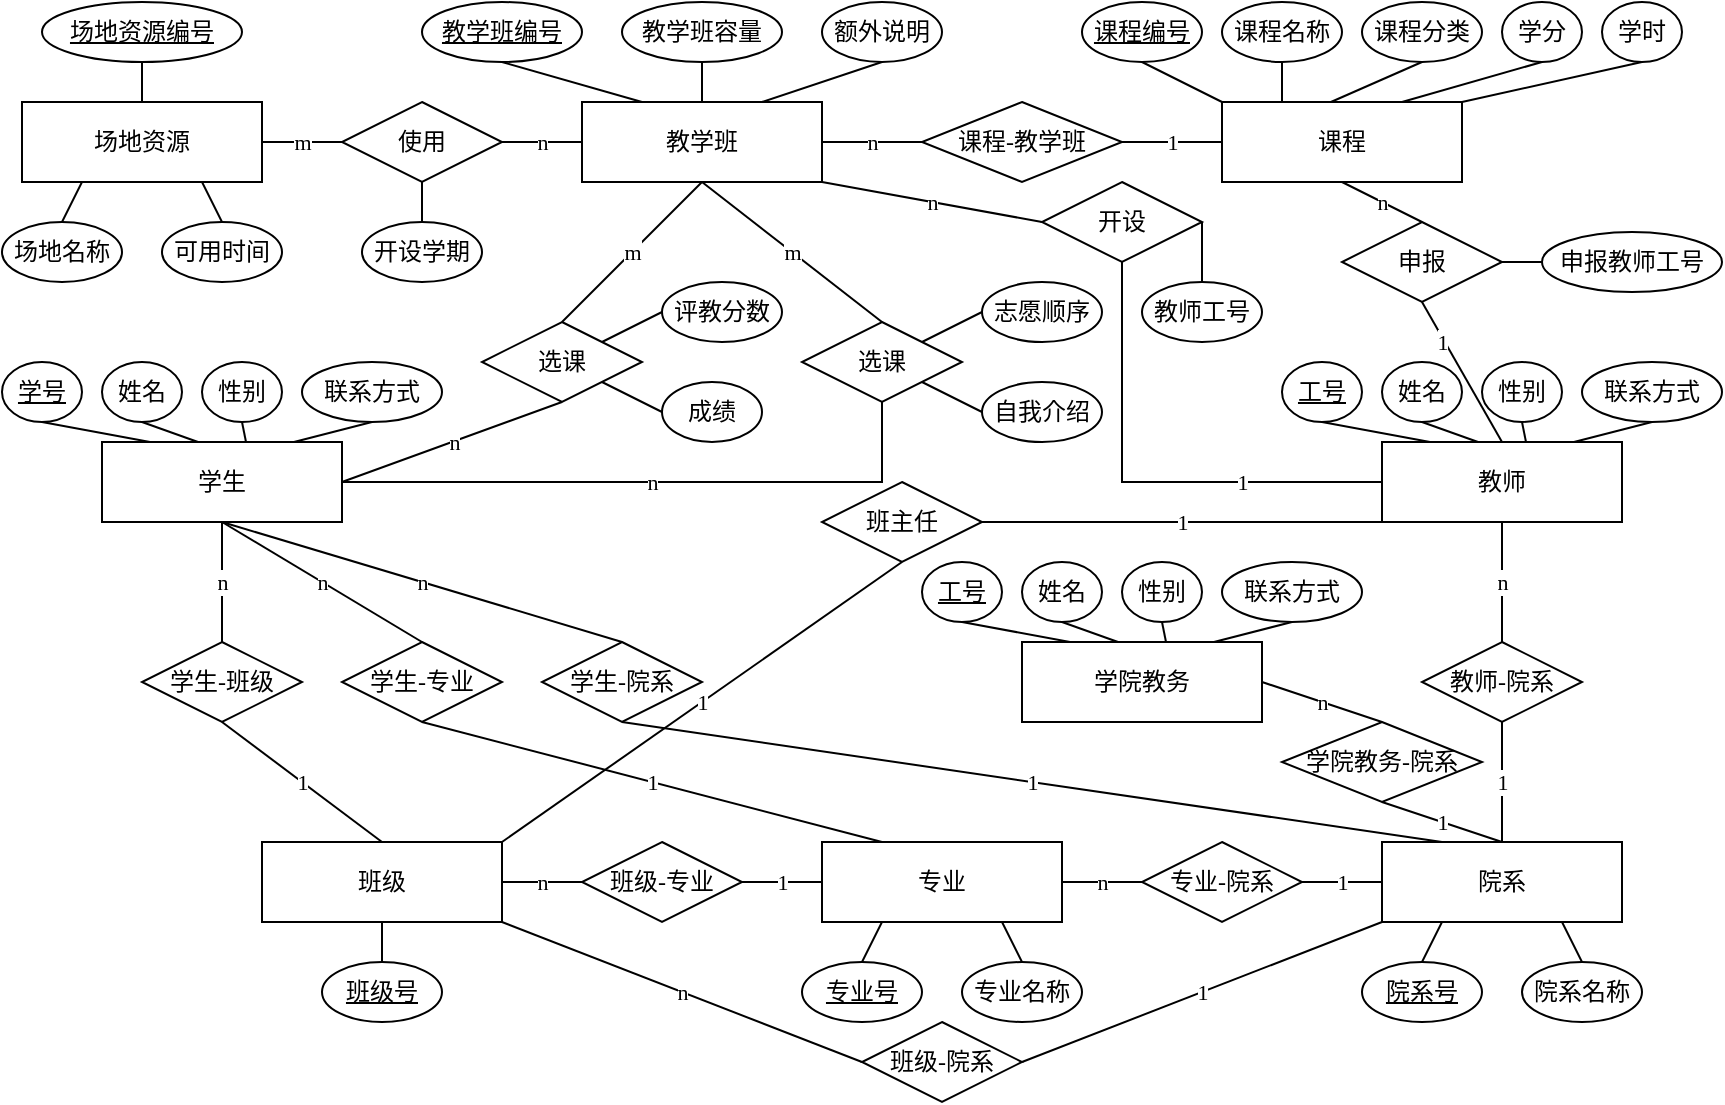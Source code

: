 <mxfile version="24.7.17">
  <diagram id="R2lEEEUBdFMjLlhIrx00" name="Page-1">
    <mxGraphModel dx="1430" dy="837" grid="1" gridSize="10" guides="1" tooltips="1" connect="1" arrows="1" fold="1" page="1" pageScale="1" pageWidth="1169" pageHeight="827" math="0" shadow="0" extFonts="Permanent Marker^https://fonts.googleapis.com/css?family=Permanent+Marker">
      <root>
        <mxCell id="0" />
        <mxCell id="1" parent="0" />
        <mxCell id="3BoCwt5KpNZVM9zIBBHS-1" value="学生" style="rounded=0;whiteSpace=wrap;html=1;fontFamily=宋体-简;" parent="1" vertex="1">
          <mxGeometry x="90" y="260" width="120" height="40" as="geometry" />
        </mxCell>
        <mxCell id="3BoCwt5KpNZVM9zIBBHS-3" value="学号" style="ellipse;whiteSpace=wrap;html=1;fontStyle=4;fontFamily=宋体-简;" parent="1" vertex="1">
          <mxGeometry x="40" y="220" width="40" height="30" as="geometry" />
        </mxCell>
        <mxCell id="3BoCwt5KpNZVM9zIBBHS-5" value="姓名" style="ellipse;whiteSpace=wrap;html=1;fontFamily=宋体-简;" parent="1" vertex="1">
          <mxGeometry x="90" y="220" width="40" height="30" as="geometry" />
        </mxCell>
        <mxCell id="3BoCwt5KpNZVM9zIBBHS-7" value="性别" style="ellipse;whiteSpace=wrap;html=1;fontFamily=宋体-简;" parent="1" vertex="1">
          <mxGeometry x="140" y="220" width="40" height="30" as="geometry" />
        </mxCell>
        <mxCell id="3BoCwt5KpNZVM9zIBBHS-8" value="" style="endArrow=none;html=1;rounded=0;entryX=0.5;entryY=1;entryDx=0;entryDy=0;exitX=0.2;exitY=0;exitDx=0;exitDy=0;exitPerimeter=0;fontFamily=宋体-简;" parent="1" source="3BoCwt5KpNZVM9zIBBHS-1" target="3BoCwt5KpNZVM9zIBBHS-3" edge="1">
          <mxGeometry width="50" height="50" relative="1" as="geometry">
            <mxPoint x="184" y="298.39" as="sourcePoint" />
            <mxPoint x="234" y="248.39" as="targetPoint" />
          </mxGeometry>
        </mxCell>
        <mxCell id="3BoCwt5KpNZVM9zIBBHS-10" value="" style="endArrow=none;html=1;rounded=0;entryX=0.5;entryY=1;entryDx=0;entryDy=0;exitX=0.4;exitY=0;exitDx=0;exitDy=0;exitPerimeter=0;fontFamily=宋体-简;" parent="1" source="3BoCwt5KpNZVM9zIBBHS-1" target="3BoCwt5KpNZVM9zIBBHS-5" edge="1">
          <mxGeometry width="50" height="50" relative="1" as="geometry">
            <mxPoint x="154" y="298.39" as="sourcePoint" />
            <mxPoint x="204" y="248.39" as="targetPoint" />
          </mxGeometry>
        </mxCell>
        <mxCell id="3BoCwt5KpNZVM9zIBBHS-11" value="" style="endArrow=none;html=1;rounded=0;entryX=0.5;entryY=1;entryDx=0;entryDy=0;exitX=0.6;exitY=0;exitDx=0;exitDy=0;exitPerimeter=0;fontFamily=宋体-简;" parent="1" source="3BoCwt5KpNZVM9zIBBHS-1" target="3BoCwt5KpNZVM9zIBBHS-7" edge="1">
          <mxGeometry width="50" height="50" relative="1" as="geometry">
            <mxPoint x="184" y="298.39" as="sourcePoint" />
            <mxPoint x="234" y="248.39" as="targetPoint" />
          </mxGeometry>
        </mxCell>
        <mxCell id="3BoCwt5KpNZVM9zIBBHS-12" value="联系方式" style="ellipse;whiteSpace=wrap;html=1;fontFamily=宋体-简;" parent="1" vertex="1">
          <mxGeometry x="190" y="220" width="70" height="30" as="geometry" />
        </mxCell>
        <mxCell id="3BoCwt5KpNZVM9zIBBHS-13" value="" style="endArrow=none;html=1;rounded=0;entryX=0.5;entryY=1;entryDx=0;entryDy=0;exitX=0.8;exitY=0;exitDx=0;exitDy=0;exitPerimeter=0;fontFamily=宋体-简;" parent="1" source="3BoCwt5KpNZVM9zIBBHS-1" target="3BoCwt5KpNZVM9zIBBHS-12" edge="1">
          <mxGeometry width="50" height="50" relative="1" as="geometry">
            <mxPoint x="184" y="298.39" as="sourcePoint" />
            <mxPoint x="234" y="248.39" as="targetPoint" />
          </mxGeometry>
        </mxCell>
        <mxCell id="3BoCwt5KpNZVM9zIBBHS-14" value="班级" style="rounded=0;whiteSpace=wrap;html=1;fontFamily=宋体-简;" parent="1" vertex="1">
          <mxGeometry x="170" y="460" width="120" height="40" as="geometry" />
        </mxCell>
        <mxCell id="3BoCwt5KpNZVM9zIBBHS-15" value="院系" style="rounded=0;whiteSpace=wrap;html=1;fontFamily=宋体-简;" parent="1" vertex="1">
          <mxGeometry x="730" y="460" width="120" height="40" as="geometry" />
        </mxCell>
        <mxCell id="3BoCwt5KpNZVM9zIBBHS-16" value="专业" style="rounded=0;whiteSpace=wrap;html=1;fontFamily=宋体-简;" parent="1" vertex="1">
          <mxGeometry x="450" y="460" width="120" height="40" as="geometry" />
        </mxCell>
        <mxCell id="3BoCwt5KpNZVM9zIBBHS-17" value="专业-院系" style="rhombus;whiteSpace=wrap;html=1;fontFamily=宋体-简;" parent="1" vertex="1">
          <mxGeometry x="610" y="460" width="80" height="40" as="geometry" />
        </mxCell>
        <mxCell id="3BoCwt5KpNZVM9zIBBHS-19" value="" style="endArrow=none;html=1;rounded=0;entryX=0;entryY=0.5;entryDx=0;entryDy=0;exitX=1;exitY=0.5;exitDx=0;exitDy=0;fontFamily=宋体-简;" parent="1" source="3BoCwt5KpNZVM9zIBBHS-16" target="3BoCwt5KpNZVM9zIBBHS-17" edge="1">
          <mxGeometry width="50" height="50" relative="1" as="geometry">
            <mxPoint x="664" y="542" as="sourcePoint" />
            <mxPoint x="674" y="602" as="targetPoint" />
          </mxGeometry>
        </mxCell>
        <mxCell id="3BoCwt5KpNZVM9zIBBHS-22" value="n" style="edgeLabel;html=1;align=center;verticalAlign=middle;resizable=0;points=[];fontFamily=宋体-简;" parent="3BoCwt5KpNZVM9zIBBHS-19" vertex="1" connectable="0">
          <mxGeometry relative="1" as="geometry">
            <mxPoint as="offset" />
          </mxGeometry>
        </mxCell>
        <mxCell id="3BoCwt5KpNZVM9zIBBHS-20" value="" style="endArrow=none;html=1;rounded=0;entryX=0;entryY=0.5;entryDx=0;entryDy=0;fontFamily=宋体-简;exitX=1;exitY=0.5;exitDx=0;exitDy=0;" parent="1" source="3BoCwt5KpNZVM9zIBBHS-17" target="3BoCwt5KpNZVM9zIBBHS-15" edge="1">
          <mxGeometry width="50" height="50" relative="1" as="geometry">
            <mxPoint x="694" y="480" as="sourcePoint" />
            <mxPoint x="624" y="488" as="targetPoint" />
          </mxGeometry>
        </mxCell>
        <mxCell id="3BoCwt5KpNZVM9zIBBHS-21" value="1" style="edgeLabel;html=1;align=center;verticalAlign=middle;resizable=0;points=[];fontFamily=宋体-简;" parent="3BoCwt5KpNZVM9zIBBHS-20" vertex="1" connectable="0">
          <mxGeometry relative="1" as="geometry">
            <mxPoint as="offset" />
          </mxGeometry>
        </mxCell>
        <mxCell id="3BoCwt5KpNZVM9zIBBHS-23" value="班级-专业" style="rhombus;whiteSpace=wrap;html=1;fontFamily=宋体-简;" parent="1" vertex="1">
          <mxGeometry x="330" y="460" width="80" height="40" as="geometry" />
        </mxCell>
        <mxCell id="3BoCwt5KpNZVM9zIBBHS-25" value="" style="endArrow=none;html=1;rounded=0;entryX=1;entryY=0.5;entryDx=0;entryDy=0;exitX=0;exitY=0.5;exitDx=0;exitDy=0;fontFamily=宋体-简;" parent="1" source="3BoCwt5KpNZVM9zIBBHS-23" target="3BoCwt5KpNZVM9zIBBHS-14" edge="1">
          <mxGeometry width="50" height="50" relative="1" as="geometry">
            <mxPoint x="364" y="610" as="sourcePoint" />
            <mxPoint x="414" y="560" as="targetPoint" />
          </mxGeometry>
        </mxCell>
        <mxCell id="3BoCwt5KpNZVM9zIBBHS-26" value="n" style="edgeLabel;html=1;align=center;verticalAlign=middle;resizable=0;points=[];fontFamily=宋体-简;" parent="3BoCwt5KpNZVM9zIBBHS-25" vertex="1" connectable="0">
          <mxGeometry relative="1" as="geometry">
            <mxPoint as="offset" />
          </mxGeometry>
        </mxCell>
        <mxCell id="3BoCwt5KpNZVM9zIBBHS-27" value="" style="endArrow=none;html=1;rounded=0;exitX=1;exitY=0.5;exitDx=0;exitDy=0;entryX=0;entryY=0.5;entryDx=0;entryDy=0;fontFamily=宋体-简;" parent="1" source="3BoCwt5KpNZVM9zIBBHS-23" target="3BoCwt5KpNZVM9zIBBHS-16" edge="1">
          <mxGeometry width="50" height="50" relative="1" as="geometry">
            <mxPoint x="574" y="590" as="sourcePoint" />
            <mxPoint x="624" y="540" as="targetPoint" />
          </mxGeometry>
        </mxCell>
        <mxCell id="3BoCwt5KpNZVM9zIBBHS-28" value="1" style="edgeLabel;html=1;align=center;verticalAlign=middle;resizable=0;points=[];fontFamily=宋体-简;" parent="3BoCwt5KpNZVM9zIBBHS-27" vertex="1" connectable="0">
          <mxGeometry relative="1" as="geometry">
            <mxPoint as="offset" />
          </mxGeometry>
        </mxCell>
        <mxCell id="3BoCwt5KpNZVM9zIBBHS-30" value="班级号" style="ellipse;whiteSpace=wrap;html=1;fontStyle=4;fontFamily=宋体-简;" parent="1" vertex="1">
          <mxGeometry x="200" y="520" width="60" height="30" as="geometry" />
        </mxCell>
        <mxCell id="3BoCwt5KpNZVM9zIBBHS-31" value="班级-院系" style="rhombus;whiteSpace=wrap;html=1;fontFamily=宋体-简;" parent="1" vertex="1">
          <mxGeometry x="470" y="550" width="80" height="40" as="geometry" />
        </mxCell>
        <mxCell id="3BoCwt5KpNZVM9zIBBHS-32" value="" style="endArrow=none;html=1;rounded=0;entryX=1;entryY=1;entryDx=0;entryDy=0;exitX=0;exitY=0.5;exitDx=0;exitDy=0;fontFamily=宋体-简;" parent="1" source="3BoCwt5KpNZVM9zIBBHS-31" target="3BoCwt5KpNZVM9zIBBHS-14" edge="1">
          <mxGeometry width="50" height="50" relative="1" as="geometry">
            <mxPoint x="344" y="490" as="sourcePoint" />
            <mxPoint x="304" y="490" as="targetPoint" />
          </mxGeometry>
        </mxCell>
        <mxCell id="3BoCwt5KpNZVM9zIBBHS-33" value="n" style="edgeLabel;html=1;align=center;verticalAlign=middle;resizable=0;points=[];fontFamily=宋体-简;" parent="3BoCwt5KpNZVM9zIBBHS-32" vertex="1" connectable="0">
          <mxGeometry relative="1" as="geometry">
            <mxPoint as="offset" />
          </mxGeometry>
        </mxCell>
        <mxCell id="3BoCwt5KpNZVM9zIBBHS-34" value="" style="endArrow=none;html=1;rounded=0;exitX=1;exitY=0.5;exitDx=0;exitDy=0;entryX=0;entryY=1;entryDx=0;entryDy=0;fontFamily=宋体-简;" parent="1" source="3BoCwt5KpNZVM9zIBBHS-31" target="3BoCwt5KpNZVM9zIBBHS-15" edge="1">
          <mxGeometry width="50" height="50" relative="1" as="geometry">
            <mxPoint x="424" y="530" as="sourcePoint" />
            <mxPoint x="464" y="530" as="targetPoint" />
          </mxGeometry>
        </mxCell>
        <mxCell id="3BoCwt5KpNZVM9zIBBHS-35" value="1" style="edgeLabel;html=1;align=center;verticalAlign=middle;resizable=0;points=[];fontFamily=宋体-简;" parent="3BoCwt5KpNZVM9zIBBHS-34" vertex="1" connectable="0">
          <mxGeometry relative="1" as="geometry">
            <mxPoint as="offset" />
          </mxGeometry>
        </mxCell>
        <mxCell id="3BoCwt5KpNZVM9zIBBHS-38" value="" style="endArrow=none;html=1;rounded=0;entryX=0.5;entryY=1;entryDx=0;entryDy=0;exitX=0.5;exitY=0;exitDx=0;exitDy=0;fontFamily=宋体-简;" parent="1" source="3BoCwt5KpNZVM9zIBBHS-30" target="3BoCwt5KpNZVM9zIBBHS-14" edge="1">
          <mxGeometry width="50" height="50" relative="1" as="geometry">
            <mxPoint x="384" y="490" as="sourcePoint" />
            <mxPoint x="434" y="440" as="targetPoint" />
          </mxGeometry>
        </mxCell>
        <mxCell id="3BoCwt5KpNZVM9zIBBHS-39" value="专业名称" style="ellipse;whiteSpace=wrap;html=1;fontFamily=宋体-简;" parent="1" vertex="1">
          <mxGeometry x="520" y="520" width="60" height="30" as="geometry" />
        </mxCell>
        <mxCell id="3BoCwt5KpNZVM9zIBBHS-40" value="" style="endArrow=none;html=1;rounded=0;entryX=0.75;entryY=1;entryDx=0;entryDy=0;exitX=0.5;exitY=0;exitDx=0;exitDy=0;fontFamily=宋体-简;" parent="1" source="3BoCwt5KpNZVM9zIBBHS-39" target="3BoCwt5KpNZVM9zIBBHS-16" edge="1">
          <mxGeometry width="50" height="50" relative="1" as="geometry">
            <mxPoint x="244" y="530" as="sourcePoint" />
            <mxPoint x="244" y="510" as="targetPoint" />
          </mxGeometry>
        </mxCell>
        <mxCell id="3BoCwt5KpNZVM9zIBBHS-41" value="专业号" style="ellipse;whiteSpace=wrap;html=1;fontStyle=4;fontFamily=宋体-简;" parent="1" vertex="1">
          <mxGeometry x="440" y="520" width="60" height="30" as="geometry" />
        </mxCell>
        <mxCell id="3BoCwt5KpNZVM9zIBBHS-42" value="" style="endArrow=none;html=1;rounded=0;entryX=0.25;entryY=1;entryDx=0;entryDy=0;exitX=0.5;exitY=0;exitDx=0;exitDy=0;fontFamily=宋体-简;" parent="1" source="3BoCwt5KpNZVM9zIBBHS-41" target="3BoCwt5KpNZVM9zIBBHS-16" edge="1">
          <mxGeometry width="50" height="50" relative="1" as="geometry">
            <mxPoint x="554" y="530" as="sourcePoint" />
            <mxPoint x="554" y="510" as="targetPoint" />
          </mxGeometry>
        </mxCell>
        <mxCell id="3BoCwt5KpNZVM9zIBBHS-43" value="院系名称" style="ellipse;whiteSpace=wrap;html=1;fontFamily=宋体-简;" parent="1" vertex="1">
          <mxGeometry x="800" y="520" width="60" height="30" as="geometry" />
        </mxCell>
        <mxCell id="3BoCwt5KpNZVM9zIBBHS-44" value="" style="endArrow=none;html=1;rounded=0;exitX=0.5;exitY=0;exitDx=0;exitDy=0;entryX=0.75;entryY=1;entryDx=0;entryDy=0;fontFamily=宋体-简;" parent="1" source="3BoCwt5KpNZVM9zIBBHS-43" target="3BoCwt5KpNZVM9zIBBHS-15" edge="1">
          <mxGeometry width="50" height="50" relative="1" as="geometry">
            <mxPoint x="524" y="530" as="sourcePoint" />
            <mxPoint x="824" y="500" as="targetPoint" />
          </mxGeometry>
        </mxCell>
        <mxCell id="3BoCwt5KpNZVM9zIBBHS-45" value="院系号" style="ellipse;whiteSpace=wrap;html=1;fontStyle=4;fontFamily=宋体-简;" parent="1" vertex="1">
          <mxGeometry x="720" y="520" width="60" height="30" as="geometry" />
        </mxCell>
        <mxCell id="3BoCwt5KpNZVM9zIBBHS-46" value="" style="endArrow=none;html=1;rounded=0;exitX=0.5;exitY=0;exitDx=0;exitDy=0;entryX=0.25;entryY=1;entryDx=0;entryDy=0;fontFamily=宋体-简;" parent="1" source="3BoCwt5KpNZVM9zIBBHS-45" target="3BoCwt5KpNZVM9zIBBHS-15" edge="1">
          <mxGeometry width="50" height="50" relative="1" as="geometry">
            <mxPoint x="834" y="530" as="sourcePoint" />
            <mxPoint x="774" y="510" as="targetPoint" />
          </mxGeometry>
        </mxCell>
        <mxCell id="3BoCwt5KpNZVM9zIBBHS-47" value="学生-班级" style="rhombus;whiteSpace=wrap;html=1;fontFamily=宋体-简;" parent="1" vertex="1">
          <mxGeometry x="110" y="360" width="80" height="40" as="geometry" />
        </mxCell>
        <mxCell id="3BoCwt5KpNZVM9zIBBHS-48" value="" style="endArrow=none;html=1;rounded=0;exitX=0.5;exitY=1;exitDx=0;exitDy=0;entryX=0.5;entryY=0;entryDx=0;entryDy=0;fontFamily=宋体-简;" parent="1" source="3BoCwt5KpNZVM9zIBBHS-47" target="3BoCwt5KpNZVM9zIBBHS-14" edge="1">
          <mxGeometry width="50" height="50" relative="1" as="geometry">
            <mxPoint x="324" y="410.72" as="sourcePoint" />
            <mxPoint x="364" y="410.72" as="targetPoint" />
          </mxGeometry>
        </mxCell>
        <mxCell id="3BoCwt5KpNZVM9zIBBHS-49" value="1" style="edgeLabel;html=1;align=center;verticalAlign=middle;resizable=0;points=[];fontFamily=宋体-简;" parent="3BoCwt5KpNZVM9zIBBHS-48" vertex="1" connectable="0">
          <mxGeometry relative="1" as="geometry">
            <mxPoint as="offset" />
          </mxGeometry>
        </mxCell>
        <mxCell id="3BoCwt5KpNZVM9zIBBHS-50" value="" style="endArrow=none;html=1;rounded=0;entryX=0.5;entryY=1;entryDx=0;entryDy=0;exitX=0.5;exitY=0;exitDx=0;exitDy=0;fontFamily=宋体-简;" parent="1" source="3BoCwt5KpNZVM9zIBBHS-47" target="3BoCwt5KpNZVM9zIBBHS-1" edge="1">
          <mxGeometry width="50" height="50" relative="1" as="geometry">
            <mxPoint x="264" y="450" as="sourcePoint" />
            <mxPoint x="224" y="450" as="targetPoint" />
          </mxGeometry>
        </mxCell>
        <mxCell id="3BoCwt5KpNZVM9zIBBHS-51" value="n" style="edgeLabel;html=1;align=center;verticalAlign=middle;resizable=0;points=[];fontFamily=宋体-简;" parent="3BoCwt5KpNZVM9zIBBHS-50" vertex="1" connectable="0">
          <mxGeometry relative="1" as="geometry">
            <mxPoint as="offset" />
          </mxGeometry>
        </mxCell>
        <mxCell id="3BoCwt5KpNZVM9zIBBHS-52" value="学生-专业" style="rhombus;whiteSpace=wrap;html=1;fontFamily=宋体-简;" parent="1" vertex="1">
          <mxGeometry x="210" y="360" width="80" height="40" as="geometry" />
        </mxCell>
        <mxCell id="3BoCwt5KpNZVM9zIBBHS-53" value="学生-院系" style="rhombus;whiteSpace=wrap;html=1;fontFamily=宋体-简;" parent="1" vertex="1">
          <mxGeometry x="310" y="360" width="80" height="40" as="geometry" />
        </mxCell>
        <mxCell id="3BoCwt5KpNZVM9zIBBHS-54" value="" style="endArrow=none;html=1;rounded=0;entryX=0.5;entryY=1;entryDx=0;entryDy=0;exitX=0.5;exitY=0;exitDx=0;exitDy=0;fontFamily=宋体-简;" parent="1" source="3BoCwt5KpNZVM9zIBBHS-52" target="3BoCwt5KpNZVM9zIBBHS-1" edge="1">
          <mxGeometry width="50" height="50" relative="1" as="geometry">
            <mxPoint x="164" y="360" as="sourcePoint" />
            <mxPoint x="164" y="330" as="targetPoint" />
          </mxGeometry>
        </mxCell>
        <mxCell id="3BoCwt5KpNZVM9zIBBHS-55" value="n" style="edgeLabel;html=1;align=center;verticalAlign=middle;resizable=0;points=[];fontFamily=宋体-简;" parent="3BoCwt5KpNZVM9zIBBHS-54" vertex="1" connectable="0">
          <mxGeometry relative="1" as="geometry">
            <mxPoint as="offset" />
          </mxGeometry>
        </mxCell>
        <mxCell id="3BoCwt5KpNZVM9zIBBHS-56" value="" style="endArrow=none;html=1;rounded=0;entryX=0.5;entryY=1;entryDx=0;entryDy=0;exitX=0.5;exitY=0;exitDx=0;exitDy=0;fontFamily=宋体-简;" parent="1" source="3BoCwt5KpNZVM9zIBBHS-53" target="3BoCwt5KpNZVM9zIBBHS-1" edge="1">
          <mxGeometry width="50" height="50" relative="1" as="geometry">
            <mxPoint x="264" y="360" as="sourcePoint" />
            <mxPoint x="164" y="330" as="targetPoint" />
          </mxGeometry>
        </mxCell>
        <mxCell id="3BoCwt5KpNZVM9zIBBHS-57" value="n" style="edgeLabel;html=1;align=center;verticalAlign=middle;resizable=0;points=[];fontFamily=宋体-简;" parent="3BoCwt5KpNZVM9zIBBHS-56" vertex="1" connectable="0">
          <mxGeometry relative="1" as="geometry">
            <mxPoint as="offset" />
          </mxGeometry>
        </mxCell>
        <mxCell id="3BoCwt5KpNZVM9zIBBHS-58" value="" style="endArrow=none;html=1;rounded=0;exitX=0.5;exitY=1;exitDx=0;exitDy=0;entryX=0.25;entryY=0;entryDx=0;entryDy=0;fontFamily=宋体-简;" parent="1" source="3BoCwt5KpNZVM9zIBBHS-52" target="3BoCwt5KpNZVM9zIBBHS-16" edge="1">
          <mxGeometry width="50" height="50" relative="1" as="geometry">
            <mxPoint x="244" y="420.02" as="sourcePoint" />
            <mxPoint x="244" y="450.02" as="targetPoint" />
          </mxGeometry>
        </mxCell>
        <mxCell id="3BoCwt5KpNZVM9zIBBHS-59" value="1" style="edgeLabel;html=1;align=center;verticalAlign=middle;resizable=0;points=[];fontFamily=宋体-简;" parent="3BoCwt5KpNZVM9zIBBHS-58" vertex="1" connectable="0">
          <mxGeometry relative="1" as="geometry">
            <mxPoint as="offset" />
          </mxGeometry>
        </mxCell>
        <mxCell id="3BoCwt5KpNZVM9zIBBHS-60" value="" style="endArrow=none;html=1;rounded=0;exitX=0.5;exitY=1;exitDx=0;exitDy=0;entryX=0.25;entryY=0;entryDx=0;entryDy=0;fontFamily=宋体-简;" parent="1" source="3BoCwt5KpNZVM9zIBBHS-53" target="3BoCwt5KpNZVM9zIBBHS-15" edge="1">
          <mxGeometry width="50" height="50" relative="1" as="geometry">
            <mxPoint x="254" y="430.02" as="sourcePoint" />
            <mxPoint x="254" y="460.02" as="targetPoint" />
          </mxGeometry>
        </mxCell>
        <mxCell id="3BoCwt5KpNZVM9zIBBHS-61" value="1" style="edgeLabel;html=1;align=center;verticalAlign=middle;resizable=0;points=[];fontFamily=宋体-简;" parent="3BoCwt5KpNZVM9zIBBHS-60" vertex="1" connectable="0">
          <mxGeometry relative="1" as="geometry">
            <mxPoint as="offset" />
          </mxGeometry>
        </mxCell>
        <mxCell id="3BoCwt5KpNZVM9zIBBHS-62" value="教师" style="rounded=0;whiteSpace=wrap;html=1;fontFamily=宋体-简;" parent="1" vertex="1">
          <mxGeometry x="730" y="260" width="120" height="40" as="geometry" />
        </mxCell>
        <mxCell id="3BoCwt5KpNZVM9zIBBHS-68" value="工号" style="ellipse;whiteSpace=wrap;html=1;fontStyle=4;fontFamily=宋体-简;" parent="1" vertex="1">
          <mxGeometry x="680" y="220" width="40" height="30" as="geometry" />
        </mxCell>
        <mxCell id="3BoCwt5KpNZVM9zIBBHS-69" value="姓名" style="ellipse;whiteSpace=wrap;html=1;fontFamily=宋体-简;" parent="1" vertex="1">
          <mxGeometry x="730" y="220" width="40" height="30" as="geometry" />
        </mxCell>
        <mxCell id="3BoCwt5KpNZVM9zIBBHS-70" value="性别" style="ellipse;whiteSpace=wrap;html=1;fontFamily=宋体-简;" parent="1" vertex="1">
          <mxGeometry x="780" y="220" width="40" height="30" as="geometry" />
        </mxCell>
        <mxCell id="3BoCwt5KpNZVM9zIBBHS-71" value="" style="endArrow=none;html=1;rounded=0;entryX=0.5;entryY=1;entryDx=0;entryDy=0;exitX=0.2;exitY=0;exitDx=0;exitDy=0;exitPerimeter=0;fontFamily=宋体-简;" parent="1" source="3BoCwt5KpNZVM9zIBBHS-62" target="3BoCwt5KpNZVM9zIBBHS-68" edge="1">
          <mxGeometry width="50" height="50" relative="1" as="geometry">
            <mxPoint x="758" y="256.39" as="sourcePoint" />
            <mxPoint x="874" y="246.39" as="targetPoint" />
          </mxGeometry>
        </mxCell>
        <mxCell id="3BoCwt5KpNZVM9zIBBHS-72" value="" style="endArrow=none;html=1;rounded=0;entryX=0.5;entryY=1;entryDx=0;entryDy=0;exitX=0.4;exitY=0;exitDx=0;exitDy=0;exitPerimeter=0;fontFamily=宋体-简;" parent="1" source="3BoCwt5KpNZVM9zIBBHS-62" target="3BoCwt5KpNZVM9zIBBHS-69" edge="1">
          <mxGeometry width="50" height="50" relative="1" as="geometry">
            <mxPoint x="782" y="256.39" as="sourcePoint" />
            <mxPoint x="844" y="246.39" as="targetPoint" />
          </mxGeometry>
        </mxCell>
        <mxCell id="3BoCwt5KpNZVM9zIBBHS-73" value="" style="endArrow=none;html=1;rounded=0;entryX=0.5;entryY=1;entryDx=0;entryDy=0;exitX=0.6;exitY=0;exitDx=0;exitDy=0;exitPerimeter=0;fontFamily=宋体-简;" parent="1" source="3BoCwt5KpNZVM9zIBBHS-62" target="3BoCwt5KpNZVM9zIBBHS-70" edge="1">
          <mxGeometry width="50" height="50" relative="1" as="geometry">
            <mxPoint x="806" y="256.39" as="sourcePoint" />
            <mxPoint x="874" y="246.39" as="targetPoint" />
          </mxGeometry>
        </mxCell>
        <mxCell id="3BoCwt5KpNZVM9zIBBHS-74" value="联系方式" style="ellipse;whiteSpace=wrap;html=1;fontFamily=宋体-简;" parent="1" vertex="1">
          <mxGeometry x="830" y="220" width="70" height="30" as="geometry" />
        </mxCell>
        <mxCell id="3BoCwt5KpNZVM9zIBBHS-75" value="" style="endArrow=none;html=1;rounded=0;entryX=0.5;entryY=1;entryDx=0;entryDy=0;exitX=0.8;exitY=0;exitDx=0;exitDy=0;exitPerimeter=0;fontFamily=宋体-简;" parent="1" source="3BoCwt5KpNZVM9zIBBHS-62" target="3BoCwt5KpNZVM9zIBBHS-74" edge="1">
          <mxGeometry width="50" height="50" relative="1" as="geometry">
            <mxPoint x="830" y="256.39" as="sourcePoint" />
            <mxPoint x="874" y="246.39" as="targetPoint" />
          </mxGeometry>
        </mxCell>
        <mxCell id="3BoCwt5KpNZVM9zIBBHS-76" value="教师-院系" style="rhombus;whiteSpace=wrap;html=1;fontFamily=宋体-简;" parent="1" vertex="1">
          <mxGeometry x="750" y="360" width="80" height="40" as="geometry" />
        </mxCell>
        <mxCell id="3BoCwt5KpNZVM9zIBBHS-77" value="" style="endArrow=none;html=1;rounded=0;entryX=0.5;entryY=1;entryDx=0;entryDy=0;exitX=0.5;exitY=0;exitDx=0;exitDy=0;fontFamily=宋体-简;" parent="1" source="3BoCwt5KpNZVM9zIBBHS-76" target="3BoCwt5KpNZVM9zIBBHS-62" edge="1">
          <mxGeometry width="50" height="50" relative="1" as="geometry">
            <mxPoint x="444" y="360" as="sourcePoint" />
            <mxPoint x="244" y="330" as="targetPoint" />
          </mxGeometry>
        </mxCell>
        <mxCell id="3BoCwt5KpNZVM9zIBBHS-78" value="n" style="edgeLabel;html=1;align=center;verticalAlign=middle;resizable=0;points=[];fontFamily=宋体-简;" parent="3BoCwt5KpNZVM9zIBBHS-77" vertex="1" connectable="0">
          <mxGeometry relative="1" as="geometry">
            <mxPoint as="offset" />
          </mxGeometry>
        </mxCell>
        <mxCell id="3BoCwt5KpNZVM9zIBBHS-79" value="" style="endArrow=none;html=1;rounded=0;exitX=0.5;exitY=1;exitDx=0;exitDy=0;entryX=0.5;entryY=0;entryDx=0;entryDy=0;fontFamily=宋体-简;" parent="1" source="3BoCwt5KpNZVM9zIBBHS-76" target="3BoCwt5KpNZVM9zIBBHS-15" edge="1">
          <mxGeometry width="50" height="50" relative="1" as="geometry">
            <mxPoint x="444" y="420.02" as="sourcePoint" />
            <mxPoint x="774" y="450.02" as="targetPoint" />
          </mxGeometry>
        </mxCell>
        <mxCell id="3BoCwt5KpNZVM9zIBBHS-80" value="1" style="edgeLabel;html=1;align=center;verticalAlign=middle;resizable=0;points=[];fontFamily=宋体-简;" parent="3BoCwt5KpNZVM9zIBBHS-79" vertex="1" connectable="0">
          <mxGeometry relative="1" as="geometry">
            <mxPoint as="offset" />
          </mxGeometry>
        </mxCell>
        <mxCell id="3BoCwt5KpNZVM9zIBBHS-81" value="班主任" style="rhombus;whiteSpace=wrap;html=1;fontFamily=宋体-简;" parent="1" vertex="1">
          <mxGeometry x="450" y="280" width="80" height="40" as="geometry" />
        </mxCell>
        <mxCell id="3BoCwt5KpNZVM9zIBBHS-82" value="" style="endArrow=none;html=1;rounded=0;exitX=0;exitY=1;exitDx=0;exitDy=0;entryX=1;entryY=0.5;entryDx=0;entryDy=0;fontFamily=宋体-简;" parent="1" source="3BoCwt5KpNZVM9zIBBHS-62" target="3BoCwt5KpNZVM9zIBBHS-81" edge="1">
          <mxGeometry width="50" height="50" relative="1" as="geometry">
            <mxPoint x="444" y="400" as="sourcePoint" />
            <mxPoint x="774" y="430" as="targetPoint" />
          </mxGeometry>
        </mxCell>
        <mxCell id="3BoCwt5KpNZVM9zIBBHS-83" value="1" style="edgeLabel;html=1;align=center;verticalAlign=middle;resizable=0;points=[];fontFamily=宋体-简;" parent="3BoCwt5KpNZVM9zIBBHS-82" vertex="1" connectable="0">
          <mxGeometry relative="1" as="geometry">
            <mxPoint as="offset" />
          </mxGeometry>
        </mxCell>
        <mxCell id="3BoCwt5KpNZVM9zIBBHS-84" value="" style="endArrow=none;html=1;rounded=0;exitX=0.5;exitY=1;exitDx=0;exitDy=0;fontFamily=宋体-简;" parent="1" source="3BoCwt5KpNZVM9zIBBHS-81" edge="1">
          <mxGeometry width="50" height="50" relative="1" as="geometry">
            <mxPoint x="744" y="330" as="sourcePoint" />
            <mxPoint x="290" y="460" as="targetPoint" />
          </mxGeometry>
        </mxCell>
        <mxCell id="3BoCwt5KpNZVM9zIBBHS-85" value="1" style="edgeLabel;html=1;align=center;verticalAlign=middle;resizable=0;points=[];fontFamily=宋体-简;" parent="3BoCwt5KpNZVM9zIBBHS-84" vertex="1" connectable="0">
          <mxGeometry relative="1" as="geometry">
            <mxPoint as="offset" />
          </mxGeometry>
        </mxCell>
        <mxCell id="3BoCwt5KpNZVM9zIBBHS-103" value="课程" style="rounded=0;whiteSpace=wrap;html=1;fontFamily=宋体-简;" parent="1" vertex="1">
          <mxGeometry x="650" y="90" width="120" height="40" as="geometry" />
        </mxCell>
        <mxCell id="3BoCwt5KpNZVM9zIBBHS-104" value="课程名称" style="ellipse;whiteSpace=wrap;html=1;fontFamily=宋体-简;" parent="1" vertex="1">
          <mxGeometry x="650" y="40" width="60" height="30" as="geometry" />
        </mxCell>
        <mxCell id="3BoCwt5KpNZVM9zIBBHS-110" value="学分" style="ellipse;whiteSpace=wrap;html=1;fontFamily=宋体-简;" parent="1" vertex="1">
          <mxGeometry x="790" y="40" width="40" height="30" as="geometry" />
        </mxCell>
        <mxCell id="3BoCwt5KpNZVM9zIBBHS-112" value="课程编号" style="ellipse;whiteSpace=wrap;html=1;fontStyle=4;fontFamily=宋体-简;" parent="1" vertex="1">
          <mxGeometry x="580" y="40" width="60" height="30" as="geometry" />
        </mxCell>
        <mxCell id="3BoCwt5KpNZVM9zIBBHS-113" value="课程分类" style="ellipse;whiteSpace=wrap;html=1;fontFamily=宋体-简;" parent="1" vertex="1">
          <mxGeometry x="720" y="40" width="60" height="30" as="geometry" />
        </mxCell>
        <mxCell id="3BoCwt5KpNZVM9zIBBHS-116" value="" style="endArrow=none;html=1;rounded=0;entryX=0.5;entryY=1;entryDx=0;entryDy=0;exitX=0;exitY=0;exitDx=0;exitDy=0;fontFamily=宋体-简;" parent="1" source="3BoCwt5KpNZVM9zIBBHS-103" target="3BoCwt5KpNZVM9zIBBHS-112" edge="1">
          <mxGeometry width="50" height="50" relative="1" as="geometry">
            <mxPoint x="628" y="90" as="sourcePoint" />
            <mxPoint x="574" y="80" as="targetPoint" />
          </mxGeometry>
        </mxCell>
        <mxCell id="3BoCwt5KpNZVM9zIBBHS-117" value="" style="endArrow=none;html=1;rounded=0;entryX=0.5;entryY=1;entryDx=0;entryDy=0;exitX=0.25;exitY=0;exitDx=0;exitDy=0;fontFamily=宋体-简;" parent="1" source="3BoCwt5KpNZVM9zIBBHS-103" target="3BoCwt5KpNZVM9zIBBHS-104" edge="1">
          <mxGeometry width="50" height="50" relative="1" as="geometry">
            <mxPoint x="696" y="95" as="sourcePoint" />
            <mxPoint x="632" y="75" as="targetPoint" />
          </mxGeometry>
        </mxCell>
        <mxCell id="3BoCwt5KpNZVM9zIBBHS-118" value="" style="endArrow=none;html=1;rounded=0;entryX=0.5;entryY=1;entryDx=0;entryDy=0;exitX=0.454;exitY=0;exitDx=0;exitDy=0;exitPerimeter=0;fontFamily=宋体-简;" parent="1" source="3BoCwt5KpNZVM9zIBBHS-103" target="3BoCwt5KpNZVM9zIBBHS-113" edge="1">
          <mxGeometry width="50" height="50" relative="1" as="geometry">
            <mxPoint x="658" y="100" as="sourcePoint" />
            <mxPoint x="644" y="80" as="targetPoint" />
          </mxGeometry>
        </mxCell>
        <mxCell id="3BoCwt5KpNZVM9zIBBHS-119" value="" style="endArrow=none;html=1;rounded=0;entryX=0.5;entryY=1;entryDx=0;entryDy=0;exitX=0.75;exitY=0;exitDx=0;exitDy=0;fontFamily=宋体-简;" parent="1" source="3BoCwt5KpNZVM9zIBBHS-103" target="3BoCwt5KpNZVM9zIBBHS-110" edge="1">
          <mxGeometry width="50" height="50" relative="1" as="geometry">
            <mxPoint x="682" y="100" as="sourcePoint" />
            <mxPoint x="714" y="80" as="targetPoint" />
          </mxGeometry>
        </mxCell>
        <mxCell id="3BoCwt5KpNZVM9zIBBHS-120" value="申报" style="rhombus;whiteSpace=wrap;html=1;fontFamily=宋体-简;" parent="1" vertex="1">
          <mxGeometry x="710" y="150" width="80" height="40" as="geometry" />
        </mxCell>
        <mxCell id="3BoCwt5KpNZVM9zIBBHS-121" value="" style="endArrow=none;html=1;rounded=0;entryX=0.5;entryY=1;entryDx=0;entryDy=0;exitX=0.5;exitY=0;exitDx=0;exitDy=0;fontFamily=宋体-简;" parent="1" source="3BoCwt5KpNZVM9zIBBHS-120" target="3BoCwt5KpNZVM9zIBBHS-103" edge="1">
          <mxGeometry width="50" height="50" relative="1" as="geometry">
            <mxPoint x="654" y="169" as="sourcePoint" />
            <mxPoint x="704" y="170" as="targetPoint" />
          </mxGeometry>
        </mxCell>
        <mxCell id="3BoCwt5KpNZVM9zIBBHS-124" value="n" style="edgeLabel;html=1;align=center;verticalAlign=middle;resizable=0;points=[];fontFamily=宋体-简;" parent="3BoCwt5KpNZVM9zIBBHS-121" vertex="1" connectable="0">
          <mxGeometry relative="1" as="geometry">
            <mxPoint as="offset" />
          </mxGeometry>
        </mxCell>
        <mxCell id="3BoCwt5KpNZVM9zIBBHS-122" value="" style="endArrow=none;html=1;rounded=0;entryX=0.5;entryY=1;entryDx=0;entryDy=0;exitX=0.5;exitY=0;exitDx=0;exitDy=0;fontFamily=宋体-简;" parent="1" source="3BoCwt5KpNZVM9zIBBHS-62" target="3BoCwt5KpNZVM9zIBBHS-120" edge="1">
          <mxGeometry width="50" height="50" relative="1" as="geometry">
            <mxPoint x="664" y="109" as="sourcePoint" />
            <mxPoint x="664" y="70" as="targetPoint" />
            <Array as="points" />
          </mxGeometry>
        </mxCell>
        <mxCell id="3BoCwt5KpNZVM9zIBBHS-125" value="1" style="edgeLabel;html=1;align=center;verticalAlign=middle;resizable=0;points=[];fontFamily=宋体-简;" parent="3BoCwt5KpNZVM9zIBBHS-122" vertex="1" connectable="0">
          <mxGeometry relative="1" as="geometry">
            <mxPoint x="-10" y="-15" as="offset" />
          </mxGeometry>
        </mxCell>
        <mxCell id="3BoCwt5KpNZVM9zIBBHS-128" value="" style="endArrow=none;html=1;rounded=0;entryX=0;entryY=0.5;entryDx=0;entryDy=0;fontFamily=宋体-简;exitX=1;exitY=0.5;exitDx=0;exitDy=0;" parent="1" source="5ua1pPFVDwQ-sEWEfWyi-17" target="3BoCwt5KpNZVM9zIBBHS-103" edge="1">
          <mxGeometry width="50" height="50" relative="1" as="geometry">
            <mxPoint x="590" y="110" as="sourcePoint" />
            <mxPoint x="584" y="120" as="targetPoint" />
          </mxGeometry>
        </mxCell>
        <mxCell id="3BoCwt5KpNZVM9zIBBHS-129" value="1" style="edgeLabel;html=1;align=center;verticalAlign=middle;resizable=0;points=[];fontFamily=宋体-简;" parent="3BoCwt5KpNZVM9zIBBHS-128" vertex="1" connectable="0">
          <mxGeometry relative="1" as="geometry">
            <mxPoint as="offset" />
          </mxGeometry>
        </mxCell>
        <mxCell id="9R8SngfWk_mVwCr1KFd2-7" value="申报教师工号" style="ellipse;whiteSpace=wrap;html=1;fontFamily=宋体-简;" parent="1" vertex="1">
          <mxGeometry x="810" y="155" width="90" height="30" as="geometry" />
        </mxCell>
        <mxCell id="9R8SngfWk_mVwCr1KFd2-8" value="" style="endArrow=none;html=1;rounded=0;entryX=0;entryY=0.5;entryDx=0;entryDy=0;fontFamily=宋体-简;exitX=1;exitY=0.5;exitDx=0;exitDy=0;" parent="1" source="3BoCwt5KpNZVM9zIBBHS-120" target="9R8SngfWk_mVwCr1KFd2-7" edge="1">
          <mxGeometry width="50" height="50" relative="1" as="geometry">
            <mxPoint x="810" y="170" as="sourcePoint" />
            <mxPoint x="794" y="130" as="targetPoint" />
          </mxGeometry>
        </mxCell>
        <mxCell id="9R8SngfWk_mVwCr1KFd2-10" value="学院教务-院系" style="rhombus;whiteSpace=wrap;html=1;fontFamily=宋体-简;" parent="1" vertex="1">
          <mxGeometry x="680" y="400" width="100" height="40" as="geometry" />
        </mxCell>
        <mxCell id="9R8SngfWk_mVwCr1KFd2-13" value="" style="endArrow=none;html=1;rounded=0;entryX=0.5;entryY=0;entryDx=0;entryDy=0;exitX=0.5;exitY=1;exitDx=0;exitDy=0;fontFamily=宋体-简;" parent="1" source="9R8SngfWk_mVwCr1KFd2-10" target="3BoCwt5KpNZVM9zIBBHS-15" edge="1">
          <mxGeometry width="50" height="50" relative="1" as="geometry">
            <mxPoint x="974" y="440" as="sourcePoint" />
            <mxPoint x="1014" y="440" as="targetPoint" />
          </mxGeometry>
        </mxCell>
        <mxCell id="9R8SngfWk_mVwCr1KFd2-14" value="1" style="edgeLabel;html=1;align=center;verticalAlign=middle;resizable=0;points=[];fontFamily=宋体-简;" parent="9R8SngfWk_mVwCr1KFd2-13" vertex="1" connectable="0">
          <mxGeometry relative="1" as="geometry">
            <mxPoint as="offset" />
          </mxGeometry>
        </mxCell>
        <mxCell id="9R8SngfWk_mVwCr1KFd2-34" value="场地资源" style="rounded=0;whiteSpace=wrap;html=1;fontFamily=宋体-简;" parent="1" vertex="1">
          <mxGeometry x="50" y="90" width="120" height="40" as="geometry" />
        </mxCell>
        <mxCell id="9R8SngfWk_mVwCr1KFd2-45" value="选课" style="rhombus;whiteSpace=wrap;html=1;fontFamily=宋体-简;" parent="1" vertex="1">
          <mxGeometry x="280" y="200" width="80" height="40" as="geometry" />
        </mxCell>
        <mxCell id="9R8SngfWk_mVwCr1KFd2-47" value="成绩" style="ellipse;whiteSpace=wrap;html=1;fontFamily=宋体-简;" parent="1" vertex="1">
          <mxGeometry x="370" y="230" width="50" height="30" as="geometry" />
        </mxCell>
        <mxCell id="9R8SngfWk_mVwCr1KFd2-49" value="" style="endArrow=none;html=1;rounded=0;exitX=1;exitY=0.5;exitDx=0;exitDy=0;entryX=0.5;entryY=1;entryDx=0;entryDy=0;fontFamily=宋体-简;" parent="1" source="3BoCwt5KpNZVM9zIBBHS-1" target="9R8SngfWk_mVwCr1KFd2-45" edge="1">
          <mxGeometry width="50" height="50" relative="1" as="geometry">
            <mxPoint x="254" y="280" as="sourcePoint" />
            <mxPoint x="304" y="230" as="targetPoint" />
          </mxGeometry>
        </mxCell>
        <mxCell id="9R8SngfWk_mVwCr1KFd2-52" value="n" style="edgeLabel;html=1;align=center;verticalAlign=middle;resizable=0;points=[];fontFamily=宋体-简;" parent="9R8SngfWk_mVwCr1KFd2-49" vertex="1" connectable="0">
          <mxGeometry relative="1" as="geometry">
            <mxPoint x="1" as="offset" />
          </mxGeometry>
        </mxCell>
        <mxCell id="9R8SngfWk_mVwCr1KFd2-53" value="" style="endArrow=none;html=1;rounded=0;entryX=0.5;entryY=0;entryDx=0;entryDy=0;fontFamily=宋体-简;exitX=0.5;exitY=1;exitDx=0;exitDy=0;" parent="1" source="5ua1pPFVDwQ-sEWEfWyi-16" target="9R8SngfWk_mVwCr1KFd2-45" edge="1">
          <mxGeometry width="50" height="50" relative="1" as="geometry">
            <mxPoint x="390" y="140" as="sourcePoint" />
            <mxPoint x="464" y="50" as="targetPoint" />
          </mxGeometry>
        </mxCell>
        <mxCell id="9R8SngfWk_mVwCr1KFd2-55" value="m" style="edgeLabel;html=1;align=center;verticalAlign=middle;resizable=0;points=[];fontFamily=宋体-简;" parent="9R8SngfWk_mVwCr1KFd2-53" vertex="1" connectable="0">
          <mxGeometry relative="1" as="geometry">
            <mxPoint as="offset" />
          </mxGeometry>
        </mxCell>
        <mxCell id="9R8SngfWk_mVwCr1KFd2-56" value="" style="endArrow=none;html=1;rounded=0;exitX=1;exitY=1;exitDx=0;exitDy=0;entryX=0;entryY=0.5;entryDx=0;entryDy=0;fontFamily=宋体-简;" parent="1" source="9R8SngfWk_mVwCr1KFd2-45" target="9R8SngfWk_mVwCr1KFd2-47" edge="1">
          <mxGeometry width="50" height="50" relative="1" as="geometry">
            <mxPoint x="434" y="310" as="sourcePoint" />
            <mxPoint x="484" y="260" as="targetPoint" />
          </mxGeometry>
        </mxCell>
        <mxCell id="9R8SngfWk_mVwCr1KFd2-57" value="评教分数" style="ellipse;whiteSpace=wrap;html=1;fontFamily=宋体-简;" parent="1" vertex="1">
          <mxGeometry x="370" y="180" width="60" height="30" as="geometry" />
        </mxCell>
        <mxCell id="9R8SngfWk_mVwCr1KFd2-59" value="" style="endArrow=none;html=1;rounded=0;exitX=1;exitY=0;exitDx=0;exitDy=0;entryX=0;entryY=0.5;entryDx=0;entryDy=0;fontFamily=宋体-简;" parent="1" source="9R8SngfWk_mVwCr1KFd2-45" target="9R8SngfWk_mVwCr1KFd2-57" edge="1">
          <mxGeometry width="50" height="50" relative="1" as="geometry">
            <mxPoint x="354" y="240" as="sourcePoint" />
            <mxPoint x="384" y="257" as="targetPoint" />
          </mxGeometry>
        </mxCell>
        <mxCell id="9R8SngfWk_mVwCr1KFd2-60" value="选课" style="rhombus;whiteSpace=wrap;html=1;fontFamily=宋体-简;" parent="1" vertex="1">
          <mxGeometry x="440" y="200" width="80" height="40" as="geometry" />
        </mxCell>
        <mxCell id="9R8SngfWk_mVwCr1KFd2-61" value="" style="endArrow=none;html=1;rounded=0;exitX=1;exitY=0.5;exitDx=0;exitDy=0;entryX=0.5;entryY=1;entryDx=0;entryDy=0;fontFamily=宋体-简;" parent="1" source="3BoCwt5KpNZVM9zIBBHS-1" target="9R8SngfWk_mVwCr1KFd2-60" edge="1">
          <mxGeometry width="50" height="50" relative="1" as="geometry">
            <mxPoint x="224" y="290" as="sourcePoint" />
            <mxPoint x="334" y="250" as="targetPoint" />
            <Array as="points">
              <mxPoint x="480" y="280" />
            </Array>
          </mxGeometry>
        </mxCell>
        <mxCell id="9R8SngfWk_mVwCr1KFd2-64" value="n" style="edgeLabel;html=1;align=center;verticalAlign=middle;resizable=0;points=[];fontFamily=宋体-简;" parent="9R8SngfWk_mVwCr1KFd2-61" vertex="1" connectable="0">
          <mxGeometry relative="1" as="geometry">
            <mxPoint as="offset" />
          </mxGeometry>
        </mxCell>
        <mxCell id="9R8SngfWk_mVwCr1KFd2-65" value="" style="endArrow=none;html=1;rounded=0;entryX=0.5;entryY=0;entryDx=0;entryDy=0;fontFamily=宋体-简;exitX=0.5;exitY=1;exitDx=0;exitDy=0;" parent="1" source="5ua1pPFVDwQ-sEWEfWyi-16" target="9R8SngfWk_mVwCr1KFd2-60" edge="1">
          <mxGeometry width="50" height="50" relative="1" as="geometry">
            <mxPoint x="390" y="150" as="sourcePoint" />
            <mxPoint x="334" y="130" as="targetPoint" />
          </mxGeometry>
        </mxCell>
        <mxCell id="9R8SngfWk_mVwCr1KFd2-66" value="m" style="edgeLabel;html=1;align=center;verticalAlign=middle;resizable=0;points=[];fontFamily=宋体-简;" parent="9R8SngfWk_mVwCr1KFd2-65" vertex="1" connectable="0">
          <mxGeometry relative="1" as="geometry">
            <mxPoint as="offset" />
          </mxGeometry>
        </mxCell>
        <mxCell id="9R8SngfWk_mVwCr1KFd2-67" value="自我介绍" style="ellipse;whiteSpace=wrap;html=1;fontFamily=宋体-简;" parent="1" vertex="1">
          <mxGeometry x="530" y="230" width="60" height="30" as="geometry" />
        </mxCell>
        <mxCell id="9R8SngfWk_mVwCr1KFd2-68" value="" style="endArrow=none;html=1;rounded=0;exitX=1;exitY=1;exitDx=0;exitDy=0;entryX=0;entryY=0.5;entryDx=0;entryDy=0;fontFamily=宋体-简;" parent="1" source="9R8SngfWk_mVwCr1KFd2-60" target="9R8SngfWk_mVwCr1KFd2-67" edge="1">
          <mxGeometry width="50" height="50" relative="1" as="geometry">
            <mxPoint x="514" y="232" as="sourcePoint" />
            <mxPoint x="654" y="262" as="targetPoint" />
          </mxGeometry>
        </mxCell>
        <mxCell id="9R8SngfWk_mVwCr1KFd2-69" value="志愿顺序" style="ellipse;whiteSpace=wrap;html=1;fontFamily=宋体-简;" parent="1" vertex="1">
          <mxGeometry x="530" y="180" width="60" height="30" as="geometry" />
        </mxCell>
        <mxCell id="9R8SngfWk_mVwCr1KFd2-70" value="" style="endArrow=none;html=1;rounded=0;exitX=1;exitY=0;exitDx=0;exitDy=0;entryX=0;entryY=0.5;entryDx=0;entryDy=0;fontFamily=宋体-简;" parent="1" source="9R8SngfWk_mVwCr1KFd2-60" target="9R8SngfWk_mVwCr1KFd2-69" edge="1">
          <mxGeometry width="50" height="50" relative="1" as="geometry">
            <mxPoint x="514" y="212" as="sourcePoint" />
            <mxPoint x="554" y="259" as="targetPoint" />
          </mxGeometry>
        </mxCell>
        <mxCell id="9R8SngfWk_mVwCr1KFd2-82" value="学院教务" style="rounded=0;whiteSpace=wrap;html=1;fontFamily=宋体-简;" parent="1" vertex="1">
          <mxGeometry x="550" y="360" width="120" height="40" as="geometry" />
        </mxCell>
        <mxCell id="9R8SngfWk_mVwCr1KFd2-85" value="工号" style="ellipse;whiteSpace=wrap;html=1;fontStyle=4;fontFamily=宋体-简;" parent="1" vertex="1">
          <mxGeometry x="500" y="320" width="40" height="30" as="geometry" />
        </mxCell>
        <mxCell id="9R8SngfWk_mVwCr1KFd2-86" value="姓名" style="ellipse;whiteSpace=wrap;html=1;fontFamily=宋体-简;" parent="1" vertex="1">
          <mxGeometry x="550" y="320" width="40" height="30" as="geometry" />
        </mxCell>
        <mxCell id="9R8SngfWk_mVwCr1KFd2-87" value="性别" style="ellipse;whiteSpace=wrap;html=1;fontFamily=宋体-简;" parent="1" vertex="1">
          <mxGeometry x="600" y="320" width="40" height="30" as="geometry" />
        </mxCell>
        <mxCell id="9R8SngfWk_mVwCr1KFd2-88" value="" style="endArrow=none;html=1;rounded=0;entryX=0.5;entryY=1;entryDx=0;entryDy=0;exitX=0.2;exitY=0;exitDx=0;exitDy=0;exitPerimeter=0;fontFamily=宋体-简;" parent="1" source="9R8SngfWk_mVwCr1KFd2-82" target="9R8SngfWk_mVwCr1KFd2-85" edge="1">
          <mxGeometry width="50" height="50" relative="1" as="geometry">
            <mxPoint x="578" y="360.02" as="sourcePoint" />
            <mxPoint x="694" y="346.41" as="targetPoint" />
          </mxGeometry>
        </mxCell>
        <mxCell id="9R8SngfWk_mVwCr1KFd2-89" value="" style="endArrow=none;html=1;rounded=0;entryX=0.5;entryY=1;entryDx=0;entryDy=0;exitX=0.4;exitY=0;exitDx=0;exitDy=0;exitPerimeter=0;fontFamily=宋体-简;" parent="1" source="9R8SngfWk_mVwCr1KFd2-82" target="9R8SngfWk_mVwCr1KFd2-86" edge="1">
          <mxGeometry width="50" height="50" relative="1" as="geometry">
            <mxPoint x="602" y="360.02" as="sourcePoint" />
            <mxPoint x="664" y="346.41" as="targetPoint" />
          </mxGeometry>
        </mxCell>
        <mxCell id="9R8SngfWk_mVwCr1KFd2-90" value="" style="endArrow=none;html=1;rounded=0;entryX=0.5;entryY=1;entryDx=0;entryDy=0;exitX=0.6;exitY=0;exitDx=0;exitDy=0;exitPerimeter=0;fontFamily=宋体-简;" parent="1" source="9R8SngfWk_mVwCr1KFd2-82" target="9R8SngfWk_mVwCr1KFd2-87" edge="1">
          <mxGeometry width="50" height="50" relative="1" as="geometry">
            <mxPoint x="626" y="360.02" as="sourcePoint" />
            <mxPoint x="694" y="346.41" as="targetPoint" />
          </mxGeometry>
        </mxCell>
        <mxCell id="9R8SngfWk_mVwCr1KFd2-91" value="联系方式" style="ellipse;whiteSpace=wrap;html=1;fontFamily=宋体-简;" parent="1" vertex="1">
          <mxGeometry x="650" y="320" width="70" height="30" as="geometry" />
        </mxCell>
        <mxCell id="9R8SngfWk_mVwCr1KFd2-92" value="" style="endArrow=none;html=1;rounded=0;entryX=0.5;entryY=1;entryDx=0;entryDy=0;exitX=0.8;exitY=0;exitDx=0;exitDy=0;exitPerimeter=0;fontFamily=宋体-简;" parent="1" source="9R8SngfWk_mVwCr1KFd2-82" target="9R8SngfWk_mVwCr1KFd2-91" edge="1">
          <mxGeometry width="50" height="50" relative="1" as="geometry">
            <mxPoint x="650" y="360.02" as="sourcePoint" />
            <mxPoint x="694" y="346.41" as="targetPoint" />
          </mxGeometry>
        </mxCell>
        <mxCell id="9R8SngfWk_mVwCr1KFd2-104" value="" style="endArrow=none;html=1;rounded=0;entryX=0.5;entryY=0;entryDx=0;entryDy=0;exitX=1;exitY=0.5;exitDx=0;exitDy=0;fontFamily=宋体-简;" parent="1" source="9R8SngfWk_mVwCr1KFd2-82" target="9R8SngfWk_mVwCr1KFd2-10" edge="1">
          <mxGeometry width="50" height="50" relative="1" as="geometry">
            <mxPoint x="740" y="450" as="sourcePoint" />
            <mxPoint x="800" y="470" as="targetPoint" />
          </mxGeometry>
        </mxCell>
        <mxCell id="9R8SngfWk_mVwCr1KFd2-105" value="n" style="edgeLabel;html=1;align=center;verticalAlign=middle;resizable=0;points=[];fontFamily=宋体-简;" parent="9R8SngfWk_mVwCr1KFd2-104" vertex="1" connectable="0">
          <mxGeometry relative="1" as="geometry">
            <mxPoint as="offset" />
          </mxGeometry>
        </mxCell>
        <mxCell id="9R8SngfWk_mVwCr1KFd2-107" value="&lt;u&gt;场地资源编号&lt;/u&gt;" style="ellipse;whiteSpace=wrap;html=1;fontFamily=宋体-简;" parent="1" vertex="1">
          <mxGeometry x="60" y="40" width="100" height="30" as="geometry" />
        </mxCell>
        <mxCell id="9R8SngfWk_mVwCr1KFd2-108" value="" style="endArrow=none;html=1;rounded=0;exitX=0.5;exitY=1;exitDx=0;exitDy=0;entryX=0.5;entryY=0;entryDx=0;entryDy=0;fontFamily=宋体-简;" parent="1" source="9R8SngfWk_mVwCr1KFd2-107" target="9R8SngfWk_mVwCr1KFd2-34" edge="1">
          <mxGeometry width="50" height="50" relative="1" as="geometry">
            <mxPoint x="130" y="80" as="sourcePoint" />
            <mxPoint x="150" y="100" as="targetPoint" />
          </mxGeometry>
        </mxCell>
        <mxCell id="p91Yb7fb0jG22XeW4vL_-1" value="开设" style="rhombus;whiteSpace=wrap;html=1;fontFamily=宋体-简;" parent="1" vertex="1">
          <mxGeometry x="560" y="130" width="80" height="40" as="geometry" />
        </mxCell>
        <mxCell id="p91Yb7fb0jG22XeW4vL_-2" value="" style="endArrow=none;html=1;rounded=0;exitX=0;exitY=0.5;exitDx=0;exitDy=0;fontFamily=宋体-简;entryX=1;entryY=1;entryDx=0;entryDy=0;" parent="1" source="p91Yb7fb0jG22XeW4vL_-1" target="5ua1pPFVDwQ-sEWEfWyi-16" edge="1">
          <mxGeometry width="50" height="50" relative="1" as="geometry">
            <mxPoint x="480" y="120" as="sourcePoint" />
            <mxPoint x="460" y="160" as="targetPoint" />
          </mxGeometry>
        </mxCell>
        <mxCell id="p91Yb7fb0jG22XeW4vL_-3" value="n" style="edgeLabel;html=1;align=center;verticalAlign=middle;resizable=0;points=[];fontFamily=宋体-简;" parent="p91Yb7fb0jG22XeW4vL_-2" vertex="1" connectable="0">
          <mxGeometry relative="1" as="geometry">
            <mxPoint as="offset" />
          </mxGeometry>
        </mxCell>
        <mxCell id="p91Yb7fb0jG22XeW4vL_-4" value="" style="endArrow=none;html=1;rounded=0;exitX=0;exitY=0.5;exitDx=0;exitDy=0;entryX=0.5;entryY=1;entryDx=0;entryDy=0;fontFamily=宋体-简;" parent="1" source="3BoCwt5KpNZVM9zIBBHS-62" target="p91Yb7fb0jG22XeW4vL_-1" edge="1">
          <mxGeometry width="50" height="50" relative="1" as="geometry">
            <mxPoint x="740" y="160" as="sourcePoint" />
            <mxPoint x="610" y="120" as="targetPoint" />
            <Array as="points">
              <mxPoint x="600" y="280" />
            </Array>
          </mxGeometry>
        </mxCell>
        <mxCell id="p91Yb7fb0jG22XeW4vL_-5" value="1" style="edgeLabel;html=1;align=center;verticalAlign=middle;resizable=0;points=[];fontFamily=宋体-简;" parent="p91Yb7fb0jG22XeW4vL_-4" vertex="1" connectable="0">
          <mxGeometry relative="1" as="geometry">
            <mxPoint x="50" as="offset" />
          </mxGeometry>
        </mxCell>
        <mxCell id="4wsrMvlx6egg2bwKD8JD-4" value="" style="endArrow=none;html=1;rounded=0;fontFamily=宋体-简;entryX=1;entryY=0.5;entryDx=0;entryDy=0;exitX=0;exitY=0.5;exitDx=0;exitDy=0;" parent="1" source="5ua1pPFVDwQ-sEWEfWyi-28" target="9R8SngfWk_mVwCr1KFd2-34" edge="1">
          <mxGeometry width="50" height="50" relative="1" as="geometry">
            <mxPoint x="210" y="110" as="sourcePoint" />
            <mxPoint x="170" y="130" as="targetPoint" />
          </mxGeometry>
        </mxCell>
        <mxCell id="4wsrMvlx6egg2bwKD8JD-5" value="m" style="edgeLabel;html=1;align=center;verticalAlign=middle;resizable=0;points=[];fontFamily=宋体-简;" parent="4wsrMvlx6egg2bwKD8JD-4" vertex="1" connectable="0">
          <mxGeometry relative="1" as="geometry">
            <mxPoint as="offset" />
          </mxGeometry>
        </mxCell>
        <mxCell id="4wsrMvlx6egg2bwKD8JD-8" value="学时" style="ellipse;whiteSpace=wrap;html=1;fontFamily=宋体-简;" parent="1" vertex="1">
          <mxGeometry x="840" y="40" width="40" height="30" as="geometry" />
        </mxCell>
        <mxCell id="4wsrMvlx6egg2bwKD8JD-9" value="" style="endArrow=none;html=1;rounded=0;entryX=0.5;entryY=1;entryDx=0;entryDy=0;exitX=1;exitY=0;exitDx=0;exitDy=0;fontFamily=宋体-简;" parent="1" source="3BoCwt5KpNZVM9zIBBHS-103" target="4wsrMvlx6egg2bwKD8JD-8" edge="1">
          <mxGeometry width="50" height="50" relative="1" as="geometry">
            <mxPoint x="700" y="100" as="sourcePoint" />
            <mxPoint x="770" y="80" as="targetPoint" />
          </mxGeometry>
        </mxCell>
        <mxCell id="4wsrMvlx6egg2bwKD8JD-20" value="开设学期" style="ellipse;whiteSpace=wrap;html=1;fontFamily=宋体-简;" parent="1" vertex="1">
          <mxGeometry x="220" y="150" width="60" height="30" as="geometry" />
        </mxCell>
        <mxCell id="4wsrMvlx6egg2bwKD8JD-21" value="" style="endArrow=none;html=1;rounded=0;exitX=0.5;exitY=1;exitDx=0;exitDy=0;entryX=0.5;entryY=0;entryDx=0;entryDy=0;fontFamily=宋体-简;" parent="1" source="5ua1pPFVDwQ-sEWEfWyi-28" target="4wsrMvlx6egg2bwKD8JD-20" edge="1">
          <mxGeometry width="50" height="50" relative="1" as="geometry">
            <mxPoint x="250" y="130" as="sourcePoint" />
            <mxPoint x="320" y="120" as="targetPoint" />
          </mxGeometry>
        </mxCell>
        <mxCell id="4wsrMvlx6egg2bwKD8JD-24" value="场地名称" style="ellipse;whiteSpace=wrap;html=1;fontFamily=宋体-简;" parent="1" vertex="1">
          <mxGeometry x="40" y="150" width="60" height="30" as="geometry" />
        </mxCell>
        <mxCell id="4wsrMvlx6egg2bwKD8JD-25" value="可用时间" style="ellipse;whiteSpace=wrap;html=1;fontFamily=宋体-简;" parent="1" vertex="1">
          <mxGeometry x="120" y="150" width="60" height="30" as="geometry" />
        </mxCell>
        <mxCell id="4wsrMvlx6egg2bwKD8JD-26" value="" style="endArrow=none;html=1;rounded=0;exitX=0.75;exitY=1;exitDx=0;exitDy=0;entryX=0.5;entryY=0;entryDx=0;entryDy=0;fontFamily=宋体-简;" parent="1" source="9R8SngfWk_mVwCr1KFd2-34" target="4wsrMvlx6egg2bwKD8JD-25" edge="1">
          <mxGeometry width="50" height="50" relative="1" as="geometry">
            <mxPoint x="260" y="140" as="sourcePoint" />
            <mxPoint x="260" y="160" as="targetPoint" />
          </mxGeometry>
        </mxCell>
        <mxCell id="4wsrMvlx6egg2bwKD8JD-27" value="" style="endArrow=none;html=1;rounded=0;exitX=0.25;exitY=1;exitDx=0;exitDy=0;entryX=0.5;entryY=0;entryDx=0;entryDy=0;fontFamily=宋体-简;" parent="1" source="9R8SngfWk_mVwCr1KFd2-34" target="4wsrMvlx6egg2bwKD8JD-24" edge="1">
          <mxGeometry width="50" height="50" relative="1" as="geometry">
            <mxPoint x="150" y="140" as="sourcePoint" />
            <mxPoint x="160" y="160" as="targetPoint" />
          </mxGeometry>
        </mxCell>
        <mxCell id="5ua1pPFVDwQ-sEWEfWyi-16" value="教学班" style="rounded=0;whiteSpace=wrap;html=1;fontFamily=宋体-简;" parent="1" vertex="1">
          <mxGeometry x="330" y="90" width="120" height="40" as="geometry" />
        </mxCell>
        <mxCell id="5ua1pPFVDwQ-sEWEfWyi-17" value="课程-教学班" style="rhombus;whiteSpace=wrap;html=1;fontFamily=宋体-简;" parent="1" vertex="1">
          <mxGeometry x="500" y="90" width="100" height="40" as="geometry" />
        </mxCell>
        <mxCell id="5ua1pPFVDwQ-sEWEfWyi-18" value="" style="endArrow=none;html=1;rounded=0;exitX=0;exitY=0.5;exitDx=0;exitDy=0;entryX=1;entryY=0.5;entryDx=0;entryDy=0;fontFamily=宋体-简;" parent="1" source="5ua1pPFVDwQ-sEWEfWyi-17" target="5ua1pPFVDwQ-sEWEfWyi-16" edge="1">
          <mxGeometry width="50" height="50" relative="1" as="geometry">
            <mxPoint x="474" y="109.76" as="sourcePoint" />
            <mxPoint x="444" y="130" as="targetPoint" />
          </mxGeometry>
        </mxCell>
        <mxCell id="5ua1pPFVDwQ-sEWEfWyi-19" value="n" style="edgeLabel;html=1;align=center;verticalAlign=middle;resizable=0;points=[];fontFamily=宋体-简;" parent="5ua1pPFVDwQ-sEWEfWyi-18" vertex="1" connectable="0">
          <mxGeometry relative="1" as="geometry">
            <mxPoint as="offset" />
          </mxGeometry>
        </mxCell>
        <mxCell id="5ua1pPFVDwQ-sEWEfWyi-20" value="教学班编号" style="ellipse;whiteSpace=wrap;html=1;fontStyle=4;fontFamily=宋体-简;" parent="1" vertex="1">
          <mxGeometry x="250" y="40" width="80" height="30" as="geometry" />
        </mxCell>
        <mxCell id="5ua1pPFVDwQ-sEWEfWyi-21" value="教学班容量" style="ellipse;whiteSpace=wrap;html=1;fontFamily=宋体-简;" parent="1" vertex="1">
          <mxGeometry x="350" y="40" width="80" height="30" as="geometry" />
        </mxCell>
        <mxCell id="5ua1pPFVDwQ-sEWEfWyi-23" value="额外说明" style="ellipse;whiteSpace=wrap;html=1;fontFamily=宋体-简;" parent="1" vertex="1">
          <mxGeometry x="450" y="40" width="60" height="30" as="geometry" />
        </mxCell>
        <mxCell id="5ua1pPFVDwQ-sEWEfWyi-24" value="" style="endArrow=none;html=1;rounded=0;exitX=0.5;exitY=1;exitDx=0;exitDy=0;entryX=0.25;entryY=0;entryDx=0;entryDy=0;fontFamily=宋体-简;" parent="1" source="5ua1pPFVDwQ-sEWEfWyi-20" target="5ua1pPFVDwQ-sEWEfWyi-16" edge="1">
          <mxGeometry width="50" height="50" relative="1" as="geometry">
            <mxPoint x="294" y="170" as="sourcePoint" />
            <mxPoint x="344" y="120" as="targetPoint" />
          </mxGeometry>
        </mxCell>
        <mxCell id="5ua1pPFVDwQ-sEWEfWyi-25" value="" style="endArrow=none;html=1;rounded=0;exitX=0.5;exitY=1;exitDx=0;exitDy=0;entryX=0.5;entryY=0;entryDx=0;entryDy=0;fontFamily=宋体-简;" parent="1" source="5ua1pPFVDwQ-sEWEfWyi-21" target="5ua1pPFVDwQ-sEWEfWyi-16" edge="1">
          <mxGeometry width="50" height="50" relative="1" as="geometry">
            <mxPoint x="214" y="90" as="sourcePoint" />
            <mxPoint x="346" y="109" as="targetPoint" />
          </mxGeometry>
        </mxCell>
        <mxCell id="5ua1pPFVDwQ-sEWEfWyi-27" value="" style="endArrow=none;html=1;rounded=0;exitX=0.5;exitY=1;exitDx=0;exitDy=0;entryX=0.75;entryY=0;entryDx=0;entryDy=0;fontFamily=宋体-简;" parent="1" source="5ua1pPFVDwQ-sEWEfWyi-23" target="5ua1pPFVDwQ-sEWEfWyi-16" edge="1">
          <mxGeometry width="50" height="50" relative="1" as="geometry">
            <mxPoint x="234" y="110" as="sourcePoint" />
            <mxPoint x="366" y="129" as="targetPoint" />
          </mxGeometry>
        </mxCell>
        <mxCell id="5ua1pPFVDwQ-sEWEfWyi-28" value="使用" style="rhombus;whiteSpace=wrap;html=1;fontFamily=宋体-简;" parent="1" vertex="1">
          <mxGeometry x="210" y="90" width="80" height="40" as="geometry" />
        </mxCell>
        <mxCell id="5ua1pPFVDwQ-sEWEfWyi-29" value="" style="endArrow=none;html=1;rounded=0;exitX=1;exitY=0.5;exitDx=0;exitDy=0;entryX=0;entryY=0.5;entryDx=0;entryDy=0;fontFamily=宋体-简;" parent="1" source="5ua1pPFVDwQ-sEWEfWyi-28" target="5ua1pPFVDwQ-sEWEfWyi-16" edge="1">
          <mxGeometry width="50" height="50" relative="1" as="geometry">
            <mxPoint x="250" y="130" as="sourcePoint" />
            <mxPoint x="290" y="130" as="targetPoint" />
          </mxGeometry>
        </mxCell>
        <mxCell id="5ua1pPFVDwQ-sEWEfWyi-30" value="n" style="edgeLabel;html=1;align=center;verticalAlign=middle;resizable=0;points=[];fontFamily=宋体-简;" parent="5ua1pPFVDwQ-sEWEfWyi-29" vertex="1" connectable="0">
          <mxGeometry relative="1" as="geometry">
            <mxPoint as="offset" />
          </mxGeometry>
        </mxCell>
        <mxCell id="5ua1pPFVDwQ-sEWEfWyi-31" value="教师工号" style="ellipse;whiteSpace=wrap;html=1;fontFamily=宋体-简;" parent="1" vertex="1">
          <mxGeometry x="610" y="180" width="60" height="30" as="geometry" />
        </mxCell>
        <mxCell id="5ua1pPFVDwQ-sEWEfWyi-32" value="" style="endArrow=none;html=1;rounded=0;exitX=0.5;exitY=0;exitDx=0;exitDy=0;fontFamily=宋体-简;entryX=1;entryY=0.5;entryDx=0;entryDy=0;" parent="1" source="5ua1pPFVDwQ-sEWEfWyi-31" target="p91Yb7fb0jG22XeW4vL_-1" edge="1">
          <mxGeometry width="50" height="50" relative="1" as="geometry">
            <mxPoint x="564" y="210" as="sourcePoint" />
            <mxPoint x="650" y="160" as="targetPoint" />
          </mxGeometry>
        </mxCell>
      </root>
    </mxGraphModel>
  </diagram>
</mxfile>
